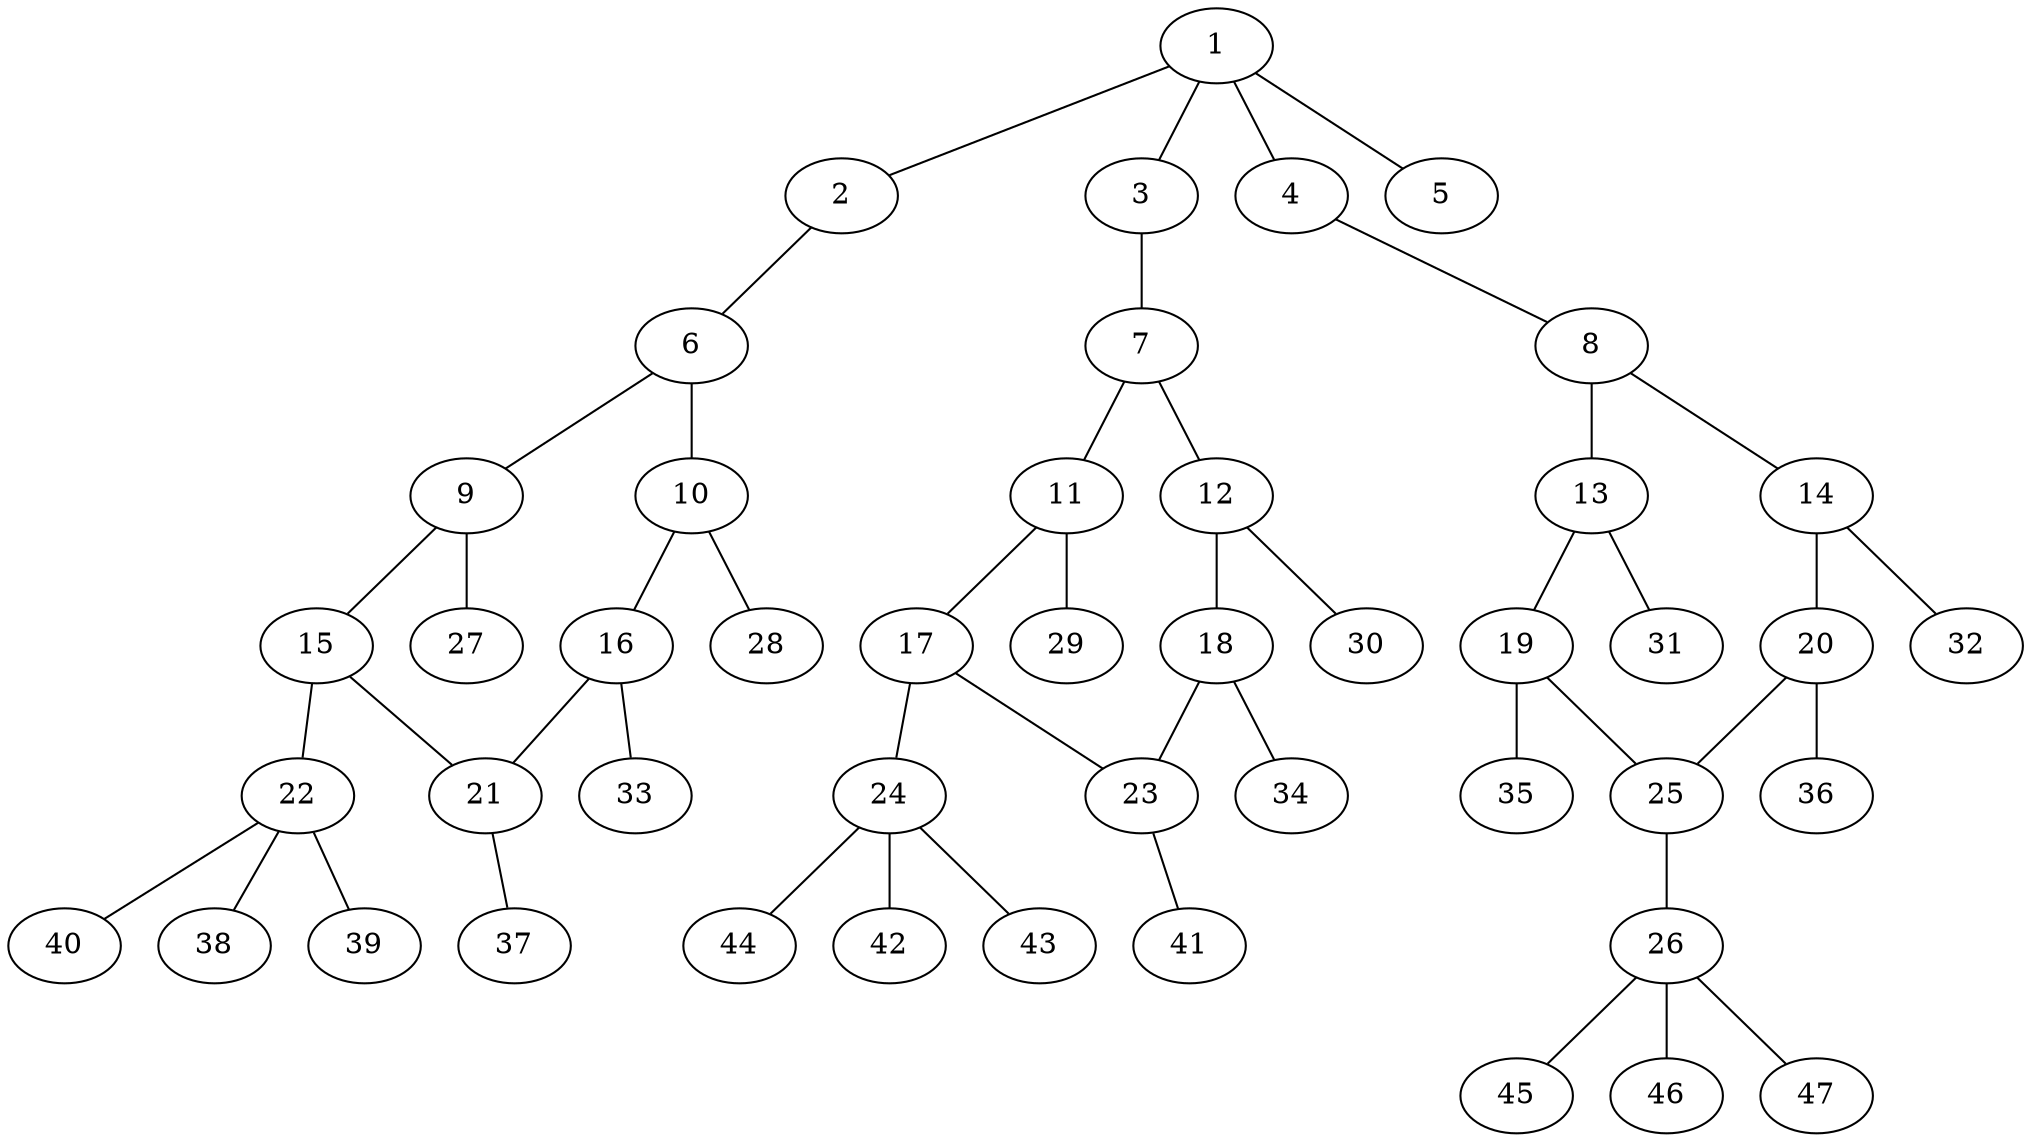 graph molecule_3914 {
	1	 [chem=P];
	2	 [chem=O];
	1 -- 2	 [valence=1];
	3	 [chem=O];
	1 -- 3	 [valence=1];
	4	 [chem=O];
	1 -- 4	 [valence=1];
	5	 [chem=O];
	1 -- 5	 [valence=2];
	6	 [chem=C];
	2 -- 6	 [valence=1];
	7	 [chem=C];
	3 -- 7	 [valence=1];
	8	 [chem=C];
	4 -- 8	 [valence=1];
	9	 [chem=C];
	6 -- 9	 [valence=2];
	10	 [chem=C];
	6 -- 10	 [valence=1];
	11	 [chem=C];
	7 -- 11	 [valence=1];
	12	 [chem=C];
	7 -- 12	 [valence=2];
	13	 [chem=C];
	8 -- 13	 [valence=2];
	14	 [chem=C];
	8 -- 14	 [valence=1];
	15	 [chem=C];
	9 -- 15	 [valence=1];
	27	 [chem=H];
	9 -- 27	 [valence=1];
	16	 [chem=C];
	10 -- 16	 [valence=2];
	28	 [chem=H];
	10 -- 28	 [valence=1];
	17	 [chem=C];
	11 -- 17	 [valence=2];
	29	 [chem=H];
	11 -- 29	 [valence=1];
	18	 [chem=C];
	12 -- 18	 [valence=1];
	30	 [chem=H];
	12 -- 30	 [valence=1];
	19	 [chem=C];
	13 -- 19	 [valence=1];
	31	 [chem=H];
	13 -- 31	 [valence=1];
	20	 [chem=C];
	14 -- 20	 [valence=2];
	32	 [chem=H];
	14 -- 32	 [valence=1];
	21	 [chem=C];
	15 -- 21	 [valence=2];
	22	 [chem=C];
	15 -- 22	 [valence=1];
	16 -- 21	 [valence=1];
	33	 [chem=H];
	16 -- 33	 [valence=1];
	23	 [chem=C];
	17 -- 23	 [valence=1];
	24	 [chem=C];
	17 -- 24	 [valence=1];
	18 -- 23	 [valence=2];
	34	 [chem=H];
	18 -- 34	 [valence=1];
	25	 [chem=C];
	19 -- 25	 [valence=2];
	35	 [chem=H];
	19 -- 35	 [valence=1];
	20 -- 25	 [valence=1];
	36	 [chem=H];
	20 -- 36	 [valence=1];
	37	 [chem=H];
	21 -- 37	 [valence=1];
	38	 [chem=H];
	22 -- 38	 [valence=1];
	39	 [chem=H];
	22 -- 39	 [valence=1];
	40	 [chem=H];
	22 -- 40	 [valence=1];
	41	 [chem=H];
	23 -- 41	 [valence=1];
	42	 [chem=H];
	24 -- 42	 [valence=1];
	43	 [chem=H];
	24 -- 43	 [valence=1];
	44	 [chem=H];
	24 -- 44	 [valence=1];
	26	 [chem=C];
	25 -- 26	 [valence=1];
	45	 [chem=H];
	26 -- 45	 [valence=1];
	46	 [chem=H];
	26 -- 46	 [valence=1];
	47	 [chem=H];
	26 -- 47	 [valence=1];
}
